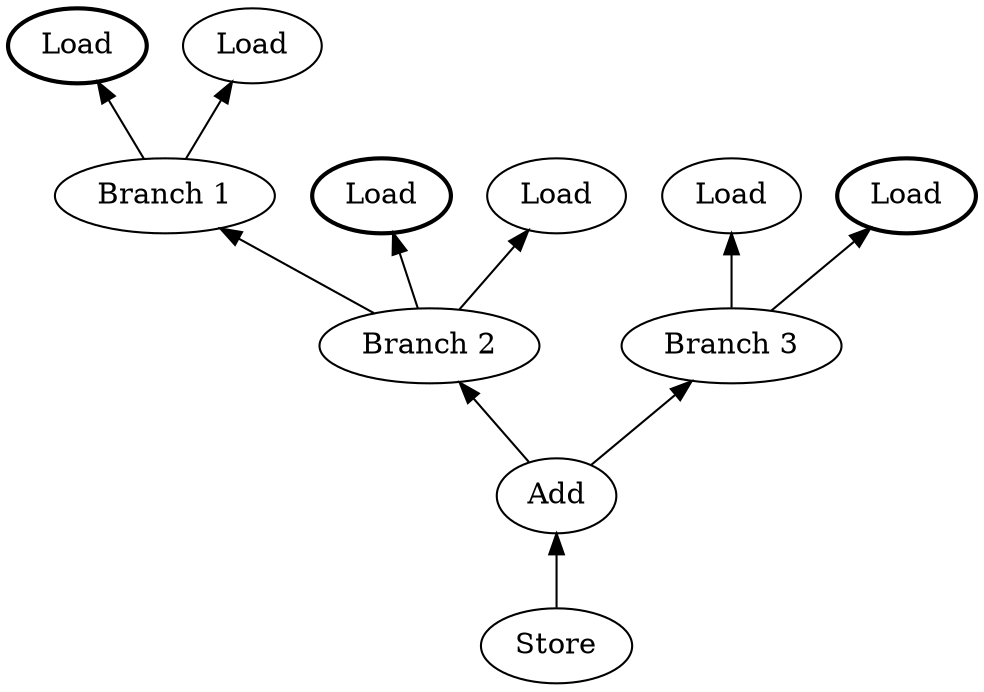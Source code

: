 strict digraph {
rankdir=BT

"Branch 1" -> "Load 1"
"Branch 1" -> "Load 3"
"Branch 2" -> "Branch 1"
"Branch 2" -> "Load 2"
"Branch 2" -> "Load 6"
"Store" -> "Add"
"Add" -> "Branch 2"
"Add" -> "Branch 3"
"Branch 3" -> "Load 4"
"Branch 3" -> "Load 5"

"Load 1" [label="Load" style=bold]
"Load 2" [label="Load" style=bold]
"Load 3" [label="Load"]
"Load 4" [label="Load"]
"Load 5" [label="Load" style=bold]
"Load 6" [label="Load"]

}

